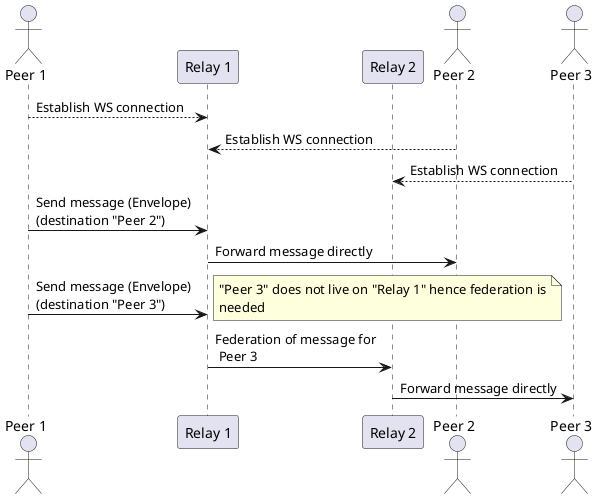 @startuml RMB
actor "Peer 1" as peer1
participant "Relay 1" as relay1
participant "Relay 2" as relay2
actor "Peer 2" as peer2
actor "Peer 3" as peer3

peer1 --> relay1: Establish WS connection
peer2 --> relay1: Establish WS connection
peer3 --> relay2: Establish WS connection

peer1 -> relay1: Send message (Envelope)\n(destination "Peer 2")
relay1 -> peer2: Forward message directly

peer1 -> relay1: Send message (Envelope)\n(destination "Peer 3")
note right
"Peer 3" does not live on "Relay 1" hence federation is
needed
end note
relay1 -> relay2: Federation of message for\n Peer 3
relay2 -> peer3: Forward message directly
@enduml
